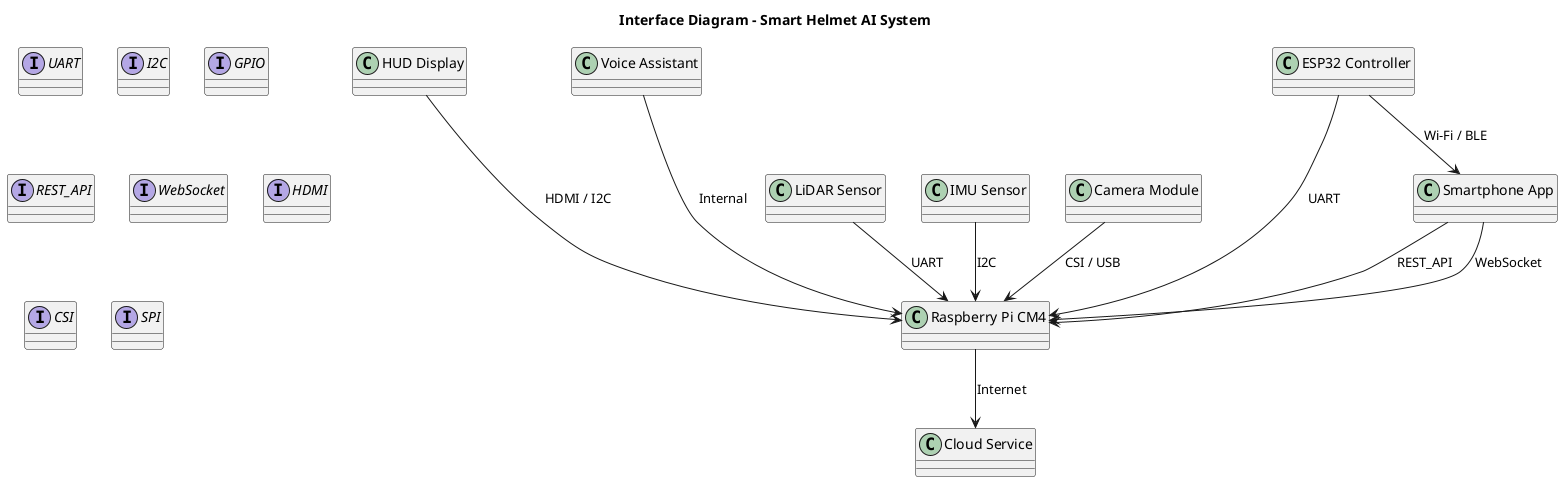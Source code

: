 @startuml
title Interface Diagram - Smart Helmet AI System

' === Komponen utama ===
class "Raspberry Pi CM4" as PiCM4
class "HUD Display" as HUD
class "Voice Assistant" as VA
class "LiDAR Sensor" as LiDAR
class "IMU Sensor" as IMU
class "Camera Module" as Cam
class "ESP32 Controller" as ESP32
class "Smartphone App" as App
class "Cloud Service" as Cloud

' === Interface/Protocol Layer ===
interface UART
interface I2C
interface GPIO
interface REST_API
interface WebSocket
interface HDMI
interface CSI
interface SPI

' === Koneksi Antar Komponen ===
ESP32 -[hidden]--> PiCM4
HUD -[hidden]--> PiCM4
VA -[hidden]--> PiCM4

' === Relasi dan Protokol ===
ESP32 --> PiCM4 : UART
ESP32 --> App : Wi-Fi / BLE
LiDAR --> PiCM4 : UART
IMU --> PiCM4 : I2C
Cam --> PiCM4 : CSI / USB
HUD --> PiCM4 : HDMI / I2C
VA --> PiCM4 : Internal
App --> PiCM4 : REST_API
App --> PiCM4 : WebSocket
PiCM4 --> Cloud : Internet

@enduml
